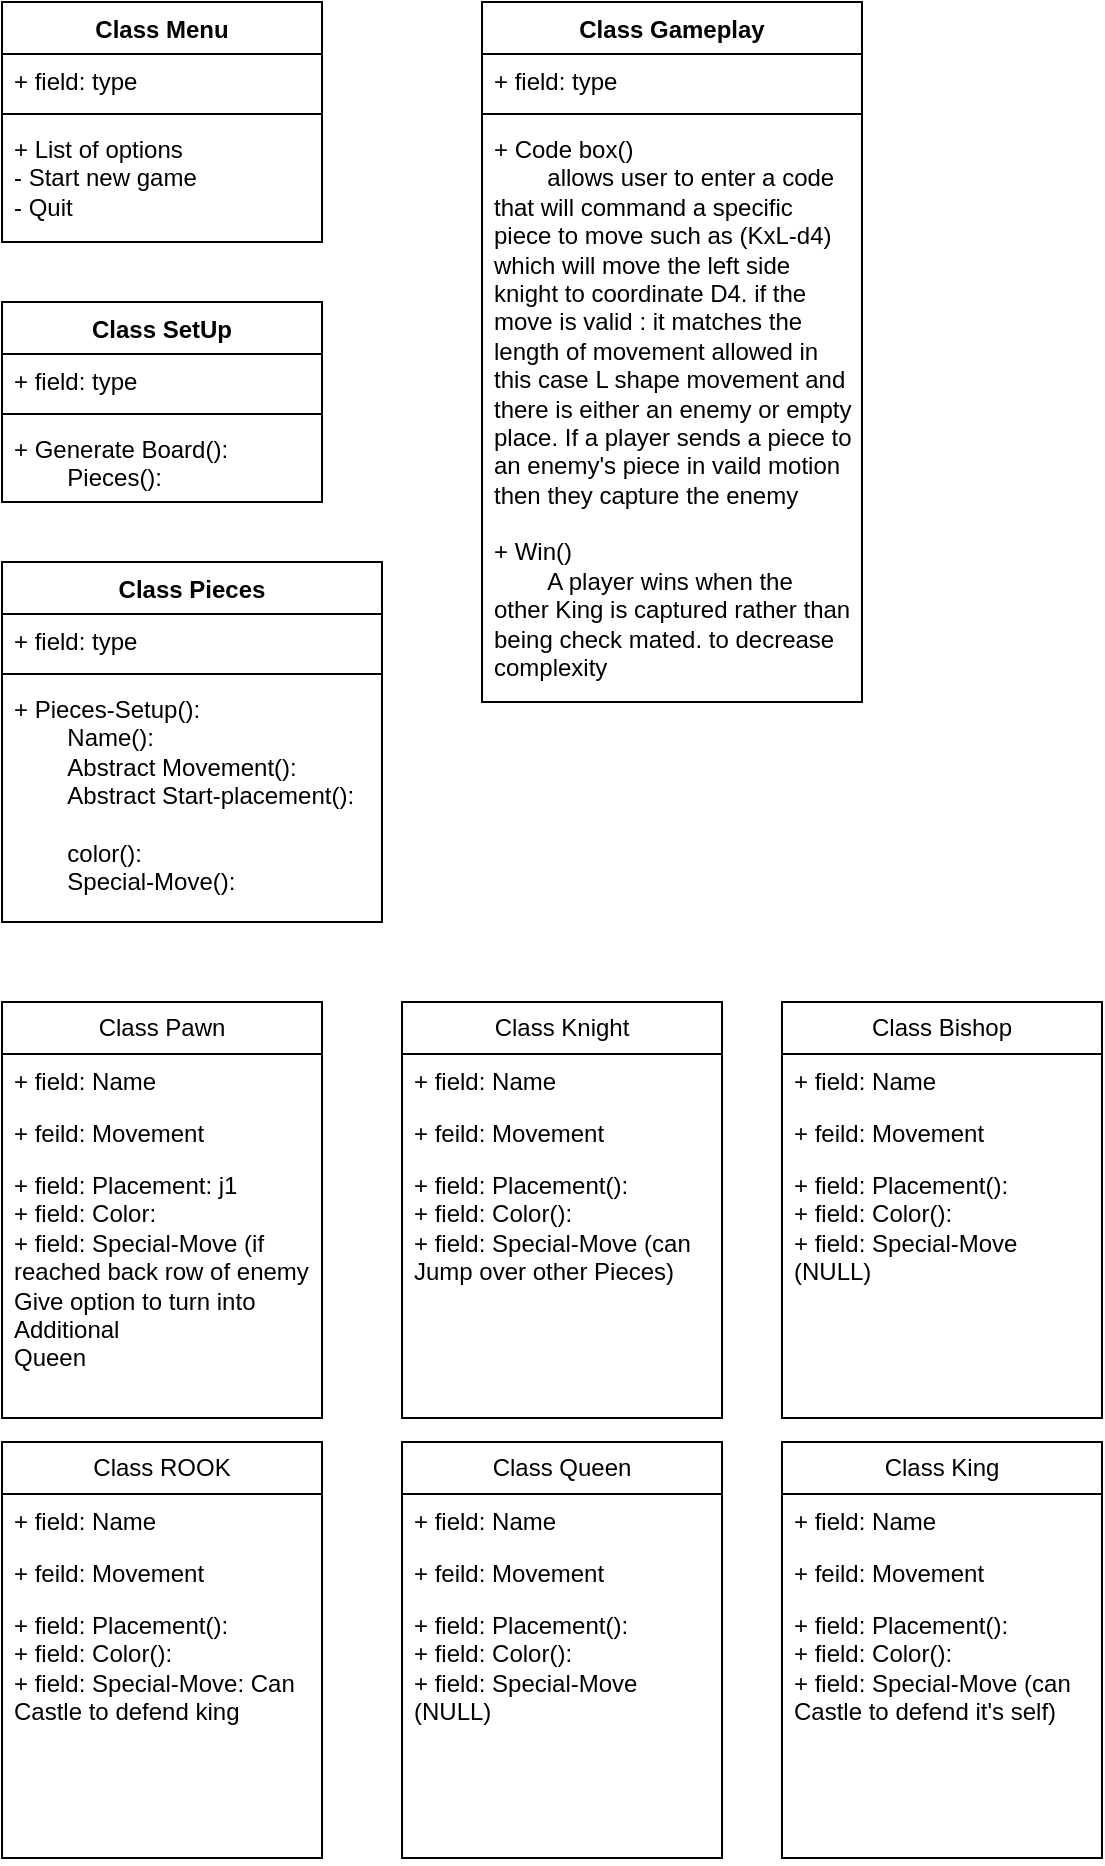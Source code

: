 <mxfile version="24.0.4" type="github">
  <diagram id="prtHgNgQTEPvFCAcTncT" name="Page-1">
    <mxGraphModel dx="1290" dy="522" grid="1" gridSize="10" guides="1" tooltips="1" connect="1" arrows="1" fold="1" page="1" pageScale="1" pageWidth="827" pageHeight="1169" math="0" shadow="0">
      <root>
        <mxCell id="0" />
        <mxCell id="1" parent="0" />
        <mxCell id="ZSlBR9Ln4-OTbVCMy0QT-1" value="Class Menu" style="swimlane;fontStyle=1;align=center;verticalAlign=top;childLayout=stackLayout;horizontal=1;startSize=26;horizontalStack=0;resizeParent=1;resizeParentMax=0;resizeLast=0;collapsible=1;marginBottom=0;whiteSpace=wrap;html=1;" vertex="1" parent="1">
          <mxGeometry x="80" y="40" width="160" height="120" as="geometry" />
        </mxCell>
        <mxCell id="ZSlBR9Ln4-OTbVCMy0QT-2" value="+ field: type" style="text;strokeColor=none;fillColor=none;align=left;verticalAlign=top;spacingLeft=4;spacingRight=4;overflow=hidden;rotatable=0;points=[[0,0.5],[1,0.5]];portConstraint=eastwest;whiteSpace=wrap;html=1;" vertex="1" parent="ZSlBR9Ln4-OTbVCMy0QT-1">
          <mxGeometry y="26" width="160" height="26" as="geometry" />
        </mxCell>
        <mxCell id="ZSlBR9Ln4-OTbVCMy0QT-3" value="" style="line;strokeWidth=1;fillColor=none;align=left;verticalAlign=middle;spacingTop=-1;spacingLeft=3;spacingRight=3;rotatable=0;labelPosition=right;points=[];portConstraint=eastwest;strokeColor=inherit;" vertex="1" parent="ZSlBR9Ln4-OTbVCMy0QT-1">
          <mxGeometry y="52" width="160" height="8" as="geometry" />
        </mxCell>
        <mxCell id="ZSlBR9Ln4-OTbVCMy0QT-4" value="+ List of options&amp;nbsp;&lt;div&gt;- Start new game&amp;nbsp;&lt;/div&gt;&lt;div&gt;- Quit&amp;nbsp;&lt;span style=&quot;background-color: initial;&quot;&gt;&amp;nbsp;&lt;/span&gt;&lt;/div&gt;&lt;div&gt;&lt;div&gt;&lt;br&gt;&lt;/div&gt;&lt;/div&gt;" style="text;strokeColor=none;fillColor=none;align=left;verticalAlign=top;spacingLeft=4;spacingRight=4;overflow=hidden;rotatable=0;points=[[0,0.5],[1,0.5]];portConstraint=eastwest;whiteSpace=wrap;html=1;" vertex="1" parent="ZSlBR9Ln4-OTbVCMy0QT-1">
          <mxGeometry y="60" width="160" height="60" as="geometry" />
        </mxCell>
        <mxCell id="ZSlBR9Ln4-OTbVCMy0QT-5" value="Class SetUp" style="swimlane;fontStyle=1;align=center;verticalAlign=top;childLayout=stackLayout;horizontal=1;startSize=26;horizontalStack=0;resizeParent=1;resizeParentMax=0;resizeLast=0;collapsible=1;marginBottom=0;whiteSpace=wrap;html=1;" vertex="1" parent="1">
          <mxGeometry x="80" y="190" width="160" height="100" as="geometry" />
        </mxCell>
        <mxCell id="ZSlBR9Ln4-OTbVCMy0QT-6" value="+ field: type" style="text;strokeColor=none;fillColor=none;align=left;verticalAlign=top;spacingLeft=4;spacingRight=4;overflow=hidden;rotatable=0;points=[[0,0.5],[1,0.5]];portConstraint=eastwest;whiteSpace=wrap;html=1;" vertex="1" parent="ZSlBR9Ln4-OTbVCMy0QT-5">
          <mxGeometry y="26" width="160" height="26" as="geometry" />
        </mxCell>
        <mxCell id="ZSlBR9Ln4-OTbVCMy0QT-7" value="" style="line;strokeWidth=1;fillColor=none;align=left;verticalAlign=middle;spacingTop=-1;spacingLeft=3;spacingRight=3;rotatable=0;labelPosition=right;points=[];portConstraint=eastwest;strokeColor=inherit;" vertex="1" parent="ZSlBR9Ln4-OTbVCMy0QT-5">
          <mxGeometry y="52" width="160" height="8" as="geometry" />
        </mxCell>
        <mxCell id="ZSlBR9Ln4-OTbVCMy0QT-8" value="+ Generate Board():&lt;div&gt;&lt;span style=&quot;white-space: pre;&quot;&gt;&#x9;&lt;/span&gt;Pieces():&lt;br&gt;&lt;/div&gt;&lt;div&gt;&lt;span style=&quot;white-space: pre;&quot;&gt;&#x9;&lt;/span&gt;&lt;br&gt;&lt;/div&gt;" style="text;strokeColor=none;fillColor=none;align=left;verticalAlign=top;spacingLeft=4;spacingRight=4;overflow=hidden;rotatable=0;points=[[0,0.5],[1,0.5]];portConstraint=eastwest;whiteSpace=wrap;html=1;" vertex="1" parent="ZSlBR9Ln4-OTbVCMy0QT-5">
          <mxGeometry y="60" width="160" height="40" as="geometry" />
        </mxCell>
        <mxCell id="ZSlBR9Ln4-OTbVCMy0QT-9" value="Class Pieces" style="swimlane;fontStyle=1;align=center;verticalAlign=top;childLayout=stackLayout;horizontal=1;startSize=26;horizontalStack=0;resizeParent=1;resizeParentMax=0;resizeLast=0;collapsible=1;marginBottom=0;whiteSpace=wrap;html=1;" vertex="1" parent="1">
          <mxGeometry x="80" y="320" width="190" height="180" as="geometry" />
        </mxCell>
        <mxCell id="ZSlBR9Ln4-OTbVCMy0QT-10" value="+ field: type" style="text;strokeColor=none;fillColor=none;align=left;verticalAlign=top;spacingLeft=4;spacingRight=4;overflow=hidden;rotatable=0;points=[[0,0.5],[1,0.5]];portConstraint=eastwest;whiteSpace=wrap;html=1;" vertex="1" parent="ZSlBR9Ln4-OTbVCMy0QT-9">
          <mxGeometry y="26" width="190" height="26" as="geometry" />
        </mxCell>
        <mxCell id="ZSlBR9Ln4-OTbVCMy0QT-11" value="" style="line;strokeWidth=1;fillColor=none;align=left;verticalAlign=middle;spacingTop=-1;spacingLeft=3;spacingRight=3;rotatable=0;labelPosition=right;points=[];portConstraint=eastwest;strokeColor=inherit;" vertex="1" parent="ZSlBR9Ln4-OTbVCMy0QT-9">
          <mxGeometry y="52" width="190" height="8" as="geometry" />
        </mxCell>
        <mxCell id="ZSlBR9Ln4-OTbVCMy0QT-12" value="+ Pieces-Setup():&lt;div&gt;&lt;span style=&quot;white-space: pre;&quot;&gt;&#x9;&lt;/span&gt;Name():&lt;/div&gt;&lt;div&gt;&lt;span style=&quot;white-space: pre;&quot;&gt;&#x9;&lt;/span&gt;Abstract Movement():&lt;br&gt;&lt;/div&gt;&lt;div&gt;&lt;span style=&quot;white-space: pre;&quot;&gt;&#x9;&lt;/span&gt;Abstract Start-placement():&lt;br&gt;&lt;/div&gt;&lt;div&gt;&lt;br&gt;&lt;/div&gt;&lt;div&gt;&lt;span style=&quot;white-space: pre;&quot;&gt;&#x9;&lt;/span&gt;color():&lt;br&gt;&lt;/div&gt;&lt;div&gt;&lt;span style=&quot;white-space: pre;&quot;&gt;&#x9;&lt;/span&gt;Special-Move():&lt;br&gt;&lt;/div&gt;&lt;div&gt;&lt;span style=&quot;white-space: pre;&quot;&gt;&lt;span style=&quot;white-space: pre;&quot;&gt;&#x9;&lt;/span&gt;&#x9;&lt;/span&gt;&lt;br&gt;&lt;/div&gt;&lt;div&gt;&lt;span style=&quot;white-space: pre;&quot;&gt;&#x9;&lt;/span&gt;&lt;br&gt;&lt;/div&gt;&lt;div&gt;&lt;span style=&quot;white-space: pre;&quot;&gt;&#x9;&lt;/span&gt;&lt;br&gt;&lt;/div&gt;" style="text;strokeColor=none;fillColor=none;align=left;verticalAlign=top;spacingLeft=4;spacingRight=4;overflow=hidden;rotatable=0;points=[[0,0.5],[1,0.5]];portConstraint=eastwest;whiteSpace=wrap;html=1;" vertex="1" parent="ZSlBR9Ln4-OTbVCMy0QT-9">
          <mxGeometry y="60" width="190" height="120" as="geometry" />
        </mxCell>
        <mxCell id="ZSlBR9Ln4-OTbVCMy0QT-15" value="Class Gameplay" style="swimlane;fontStyle=1;align=center;verticalAlign=top;childLayout=stackLayout;horizontal=1;startSize=26;horizontalStack=0;resizeParent=1;resizeParentMax=0;resizeLast=0;collapsible=1;marginBottom=0;whiteSpace=wrap;html=1;" vertex="1" parent="1">
          <mxGeometry x="320" y="40" width="190" height="350" as="geometry" />
        </mxCell>
        <mxCell id="ZSlBR9Ln4-OTbVCMy0QT-16" value="+ field: type" style="text;strokeColor=none;fillColor=none;align=left;verticalAlign=top;spacingLeft=4;spacingRight=4;overflow=hidden;rotatable=0;points=[[0,0.5],[1,0.5]];portConstraint=eastwest;whiteSpace=wrap;html=1;" vertex="1" parent="ZSlBR9Ln4-OTbVCMy0QT-15">
          <mxGeometry y="26" width="190" height="26" as="geometry" />
        </mxCell>
        <mxCell id="ZSlBR9Ln4-OTbVCMy0QT-17" value="" style="line;strokeWidth=1;fillColor=none;align=left;verticalAlign=middle;spacingTop=-1;spacingLeft=3;spacingRight=3;rotatable=0;labelPosition=right;points=[];portConstraint=eastwest;strokeColor=inherit;" vertex="1" parent="ZSlBR9Ln4-OTbVCMy0QT-15">
          <mxGeometry y="52" width="190" height="8" as="geometry" />
        </mxCell>
        <mxCell id="ZSlBR9Ln4-OTbVCMy0QT-18" value="+ Code box()&lt;div&gt;&lt;span style=&quot;white-space: pre;&quot;&gt;&#x9;&lt;/span&gt;allows user to enter a code that will command a specific piece to move such as (KxL-d4) which will move the left side knight to coordinate D4. if the move is valid : it matches the length of movement allowed in this case L shape movement and there is either an enemy or empty place. If a player sends a piece to an enemy&#39;s piece in vaild motion then they capture the enemy&lt;br&gt;&lt;/div&gt;&lt;div&gt;&lt;br&gt;&lt;/div&gt;&lt;div&gt;+ Win()&lt;/div&gt;&lt;div&gt;&lt;span style=&quot;white-space: pre;&quot;&gt;&#x9;&lt;/span&gt;A player wins when the other King is captured rather than being check mated. to decrease complexity&amp;nbsp;&lt;br&gt;&lt;/div&gt;" style="text;strokeColor=none;fillColor=none;align=left;verticalAlign=top;spacingLeft=4;spacingRight=4;overflow=hidden;rotatable=0;points=[[0,0.5],[1,0.5]];portConstraint=eastwest;whiteSpace=wrap;html=1;" vertex="1" parent="ZSlBR9Ln4-OTbVCMy0QT-15">
          <mxGeometry y="60" width="190" height="290" as="geometry" />
        </mxCell>
        <mxCell id="ZSlBR9Ln4-OTbVCMy0QT-20" value="Class Pawn" style="swimlane;fontStyle=0;childLayout=stackLayout;horizontal=1;startSize=26;fillColor=none;horizontalStack=0;resizeParent=1;resizeParentMax=0;resizeLast=0;collapsible=1;marginBottom=0;whiteSpace=wrap;html=1;" vertex="1" parent="1">
          <mxGeometry x="80" y="540" width="160" height="208" as="geometry" />
        </mxCell>
        <mxCell id="ZSlBR9Ln4-OTbVCMy0QT-21" value="+ field: Name" style="text;strokeColor=none;fillColor=none;align=left;verticalAlign=top;spacingLeft=4;spacingRight=4;overflow=hidden;rotatable=0;points=[[0,0.5],[1,0.5]];portConstraint=eastwest;whiteSpace=wrap;html=1;" vertex="1" parent="ZSlBR9Ln4-OTbVCMy0QT-20">
          <mxGeometry y="26" width="160" height="26" as="geometry" />
        </mxCell>
        <mxCell id="ZSlBR9Ln4-OTbVCMy0QT-22" value="+ feild: Movement&amp;nbsp;" style="text;strokeColor=none;fillColor=none;align=left;verticalAlign=top;spacingLeft=4;spacingRight=4;overflow=hidden;rotatable=0;points=[[0,0.5],[1,0.5]];portConstraint=eastwest;whiteSpace=wrap;html=1;" vertex="1" parent="ZSlBR9Ln4-OTbVCMy0QT-20">
          <mxGeometry y="52" width="160" height="26" as="geometry" />
        </mxCell>
        <mxCell id="ZSlBR9Ln4-OTbVCMy0QT-23" value="&lt;div&gt;+ field: Placement: j1&amp;nbsp;&lt;/div&gt;&lt;div&gt;+ field: Color:&lt;/div&gt;+ field: Special-Move (if reached back row of enemy Give option to turn into Additional&lt;div&gt;Queen&lt;/div&gt;&lt;div&gt;&lt;br&gt;&lt;/div&gt;&lt;div&gt;&lt;br&gt;&lt;/div&gt;" style="text;strokeColor=none;fillColor=none;align=left;verticalAlign=top;spacingLeft=4;spacingRight=4;overflow=hidden;rotatable=0;points=[[0,0.5],[1,0.5]];portConstraint=eastwest;whiteSpace=wrap;html=1;" vertex="1" parent="ZSlBR9Ln4-OTbVCMy0QT-20">
          <mxGeometry y="78" width="160" height="130" as="geometry" />
        </mxCell>
        <mxCell id="ZSlBR9Ln4-OTbVCMy0QT-32" value="Class Knight" style="swimlane;fontStyle=0;childLayout=stackLayout;horizontal=1;startSize=26;fillColor=none;horizontalStack=0;resizeParent=1;resizeParentMax=0;resizeLast=0;collapsible=1;marginBottom=0;whiteSpace=wrap;html=1;" vertex="1" parent="1">
          <mxGeometry x="280" y="540" width="160" height="208" as="geometry" />
        </mxCell>
        <mxCell id="ZSlBR9Ln4-OTbVCMy0QT-33" value="+ field: Name" style="text;strokeColor=none;fillColor=none;align=left;verticalAlign=top;spacingLeft=4;spacingRight=4;overflow=hidden;rotatable=0;points=[[0,0.5],[1,0.5]];portConstraint=eastwest;whiteSpace=wrap;html=1;" vertex="1" parent="ZSlBR9Ln4-OTbVCMy0QT-32">
          <mxGeometry y="26" width="160" height="26" as="geometry" />
        </mxCell>
        <mxCell id="ZSlBR9Ln4-OTbVCMy0QT-34" value="+ feild: Movement&amp;nbsp;" style="text;strokeColor=none;fillColor=none;align=left;verticalAlign=top;spacingLeft=4;spacingRight=4;overflow=hidden;rotatable=0;points=[[0,0.5],[1,0.5]];portConstraint=eastwest;whiteSpace=wrap;html=1;" vertex="1" parent="ZSlBR9Ln4-OTbVCMy0QT-32">
          <mxGeometry y="52" width="160" height="26" as="geometry" />
        </mxCell>
        <mxCell id="ZSlBR9Ln4-OTbVCMy0QT-35" value="&lt;div&gt;+ field: Placement():&lt;/div&gt;&lt;div&gt;+ field: Color():&lt;/div&gt;+ field: Special-Move (can Jump over other Pieces)&lt;div&gt;&lt;br&gt;&lt;/div&gt;&lt;div&gt;&lt;br&gt;&lt;/div&gt;" style="text;strokeColor=none;fillColor=none;align=left;verticalAlign=top;spacingLeft=4;spacingRight=4;overflow=hidden;rotatable=0;points=[[0,0.5],[1,0.5]];portConstraint=eastwest;whiteSpace=wrap;html=1;" vertex="1" parent="ZSlBR9Ln4-OTbVCMy0QT-32">
          <mxGeometry y="78" width="160" height="130" as="geometry" />
        </mxCell>
        <mxCell id="ZSlBR9Ln4-OTbVCMy0QT-36" value="Class Bishop" style="swimlane;fontStyle=0;childLayout=stackLayout;horizontal=1;startSize=26;fillColor=none;horizontalStack=0;resizeParent=1;resizeParentMax=0;resizeLast=0;collapsible=1;marginBottom=0;whiteSpace=wrap;html=1;" vertex="1" parent="1">
          <mxGeometry x="470" y="540" width="160" height="208" as="geometry" />
        </mxCell>
        <mxCell id="ZSlBR9Ln4-OTbVCMy0QT-37" value="+ field: Name" style="text;strokeColor=none;fillColor=none;align=left;verticalAlign=top;spacingLeft=4;spacingRight=4;overflow=hidden;rotatable=0;points=[[0,0.5],[1,0.5]];portConstraint=eastwest;whiteSpace=wrap;html=1;" vertex="1" parent="ZSlBR9Ln4-OTbVCMy0QT-36">
          <mxGeometry y="26" width="160" height="26" as="geometry" />
        </mxCell>
        <mxCell id="ZSlBR9Ln4-OTbVCMy0QT-38" value="+ feild: Movement&amp;nbsp;" style="text;strokeColor=none;fillColor=none;align=left;verticalAlign=top;spacingLeft=4;spacingRight=4;overflow=hidden;rotatable=0;points=[[0,0.5],[1,0.5]];portConstraint=eastwest;whiteSpace=wrap;html=1;" vertex="1" parent="ZSlBR9Ln4-OTbVCMy0QT-36">
          <mxGeometry y="52" width="160" height="26" as="geometry" />
        </mxCell>
        <mxCell id="ZSlBR9Ln4-OTbVCMy0QT-39" value="&lt;div&gt;+ field: Placement():&lt;/div&gt;&lt;div&gt;+ field: Color():&lt;/div&gt;+ field: Special-Move (NULL)&amp;nbsp;&lt;div&gt;&lt;br&gt;&lt;/div&gt;" style="text;strokeColor=none;fillColor=none;align=left;verticalAlign=top;spacingLeft=4;spacingRight=4;overflow=hidden;rotatable=0;points=[[0,0.5],[1,0.5]];portConstraint=eastwest;whiteSpace=wrap;html=1;" vertex="1" parent="ZSlBR9Ln4-OTbVCMy0QT-36">
          <mxGeometry y="78" width="160" height="130" as="geometry" />
        </mxCell>
        <mxCell id="ZSlBR9Ln4-OTbVCMy0QT-40" value="Class ROOK" style="swimlane;fontStyle=0;childLayout=stackLayout;horizontal=1;startSize=26;fillColor=none;horizontalStack=0;resizeParent=1;resizeParentMax=0;resizeLast=0;collapsible=1;marginBottom=0;whiteSpace=wrap;html=1;" vertex="1" parent="1">
          <mxGeometry x="80" y="760" width="160" height="208" as="geometry" />
        </mxCell>
        <mxCell id="ZSlBR9Ln4-OTbVCMy0QT-41" value="+ field: Name" style="text;strokeColor=none;fillColor=none;align=left;verticalAlign=top;spacingLeft=4;spacingRight=4;overflow=hidden;rotatable=0;points=[[0,0.5],[1,0.5]];portConstraint=eastwest;whiteSpace=wrap;html=1;" vertex="1" parent="ZSlBR9Ln4-OTbVCMy0QT-40">
          <mxGeometry y="26" width="160" height="26" as="geometry" />
        </mxCell>
        <mxCell id="ZSlBR9Ln4-OTbVCMy0QT-42" value="+ feild: Movement&amp;nbsp;" style="text;strokeColor=none;fillColor=none;align=left;verticalAlign=top;spacingLeft=4;spacingRight=4;overflow=hidden;rotatable=0;points=[[0,0.5],[1,0.5]];portConstraint=eastwest;whiteSpace=wrap;html=1;" vertex="1" parent="ZSlBR9Ln4-OTbVCMy0QT-40">
          <mxGeometry y="52" width="160" height="26" as="geometry" />
        </mxCell>
        <mxCell id="ZSlBR9Ln4-OTbVCMy0QT-43" value="&lt;div&gt;+ field: Placement():&lt;/div&gt;&lt;div&gt;+ field: Color():&lt;/div&gt;+ field: Special-Move: Can Castle to defend king&lt;div&gt;&lt;br&gt;&lt;/div&gt;&lt;div&gt;&lt;br&gt;&lt;/div&gt;" style="text;strokeColor=none;fillColor=none;align=left;verticalAlign=top;spacingLeft=4;spacingRight=4;overflow=hidden;rotatable=0;points=[[0,0.5],[1,0.5]];portConstraint=eastwest;whiteSpace=wrap;html=1;" vertex="1" parent="ZSlBR9Ln4-OTbVCMy0QT-40">
          <mxGeometry y="78" width="160" height="130" as="geometry" />
        </mxCell>
        <mxCell id="ZSlBR9Ln4-OTbVCMy0QT-44" value="Class Queen" style="swimlane;fontStyle=0;childLayout=stackLayout;horizontal=1;startSize=26;fillColor=none;horizontalStack=0;resizeParent=1;resizeParentMax=0;resizeLast=0;collapsible=1;marginBottom=0;whiteSpace=wrap;html=1;" vertex="1" parent="1">
          <mxGeometry x="280" y="760" width="160" height="208" as="geometry" />
        </mxCell>
        <mxCell id="ZSlBR9Ln4-OTbVCMy0QT-45" value="+ field: Name" style="text;strokeColor=none;fillColor=none;align=left;verticalAlign=top;spacingLeft=4;spacingRight=4;overflow=hidden;rotatable=0;points=[[0,0.5],[1,0.5]];portConstraint=eastwest;whiteSpace=wrap;html=1;" vertex="1" parent="ZSlBR9Ln4-OTbVCMy0QT-44">
          <mxGeometry y="26" width="160" height="26" as="geometry" />
        </mxCell>
        <mxCell id="ZSlBR9Ln4-OTbVCMy0QT-46" value="+ feild: Movement&amp;nbsp;" style="text;strokeColor=none;fillColor=none;align=left;verticalAlign=top;spacingLeft=4;spacingRight=4;overflow=hidden;rotatable=0;points=[[0,0.5],[1,0.5]];portConstraint=eastwest;whiteSpace=wrap;html=1;" vertex="1" parent="ZSlBR9Ln4-OTbVCMy0QT-44">
          <mxGeometry y="52" width="160" height="26" as="geometry" />
        </mxCell>
        <mxCell id="ZSlBR9Ln4-OTbVCMy0QT-47" value="&lt;div&gt;+ field: Placement():&lt;/div&gt;&lt;div&gt;+ field: Color():&lt;/div&gt;+ field: Special-Move (NULL)&lt;div&gt;&lt;br&gt;&lt;/div&gt;&lt;div&gt;&lt;br&gt;&lt;/div&gt;" style="text;strokeColor=none;fillColor=none;align=left;verticalAlign=top;spacingLeft=4;spacingRight=4;overflow=hidden;rotatable=0;points=[[0,0.5],[1,0.5]];portConstraint=eastwest;whiteSpace=wrap;html=1;" vertex="1" parent="ZSlBR9Ln4-OTbVCMy0QT-44">
          <mxGeometry y="78" width="160" height="130" as="geometry" />
        </mxCell>
        <mxCell id="ZSlBR9Ln4-OTbVCMy0QT-48" value="Class King" style="swimlane;fontStyle=0;childLayout=stackLayout;horizontal=1;startSize=26;fillColor=none;horizontalStack=0;resizeParent=1;resizeParentMax=0;resizeLast=0;collapsible=1;marginBottom=0;whiteSpace=wrap;html=1;" vertex="1" parent="1">
          <mxGeometry x="470" y="760" width="160" height="208" as="geometry" />
        </mxCell>
        <mxCell id="ZSlBR9Ln4-OTbVCMy0QT-49" value="+ field: Name" style="text;strokeColor=none;fillColor=none;align=left;verticalAlign=top;spacingLeft=4;spacingRight=4;overflow=hidden;rotatable=0;points=[[0,0.5],[1,0.5]];portConstraint=eastwest;whiteSpace=wrap;html=1;" vertex="1" parent="ZSlBR9Ln4-OTbVCMy0QT-48">
          <mxGeometry y="26" width="160" height="26" as="geometry" />
        </mxCell>
        <mxCell id="ZSlBR9Ln4-OTbVCMy0QT-50" value="+ feild: Movement&amp;nbsp;" style="text;strokeColor=none;fillColor=none;align=left;verticalAlign=top;spacingLeft=4;spacingRight=4;overflow=hidden;rotatable=0;points=[[0,0.5],[1,0.5]];portConstraint=eastwest;whiteSpace=wrap;html=1;" vertex="1" parent="ZSlBR9Ln4-OTbVCMy0QT-48">
          <mxGeometry y="52" width="160" height="26" as="geometry" />
        </mxCell>
        <mxCell id="ZSlBR9Ln4-OTbVCMy0QT-51" value="&lt;div&gt;+ field: Placement():&lt;/div&gt;&lt;div&gt;+ field: Color():&lt;/div&gt;+ field: Special-Move (can Castle to defend it&#39;s self)&lt;div&gt;&lt;br&gt;&lt;/div&gt;" style="text;strokeColor=none;fillColor=none;align=left;verticalAlign=top;spacingLeft=4;spacingRight=4;overflow=hidden;rotatable=0;points=[[0,0.5],[1,0.5]];portConstraint=eastwest;whiteSpace=wrap;html=1;" vertex="1" parent="ZSlBR9Ln4-OTbVCMy0QT-48">
          <mxGeometry y="78" width="160" height="130" as="geometry" />
        </mxCell>
      </root>
    </mxGraphModel>
  </diagram>
</mxfile>

